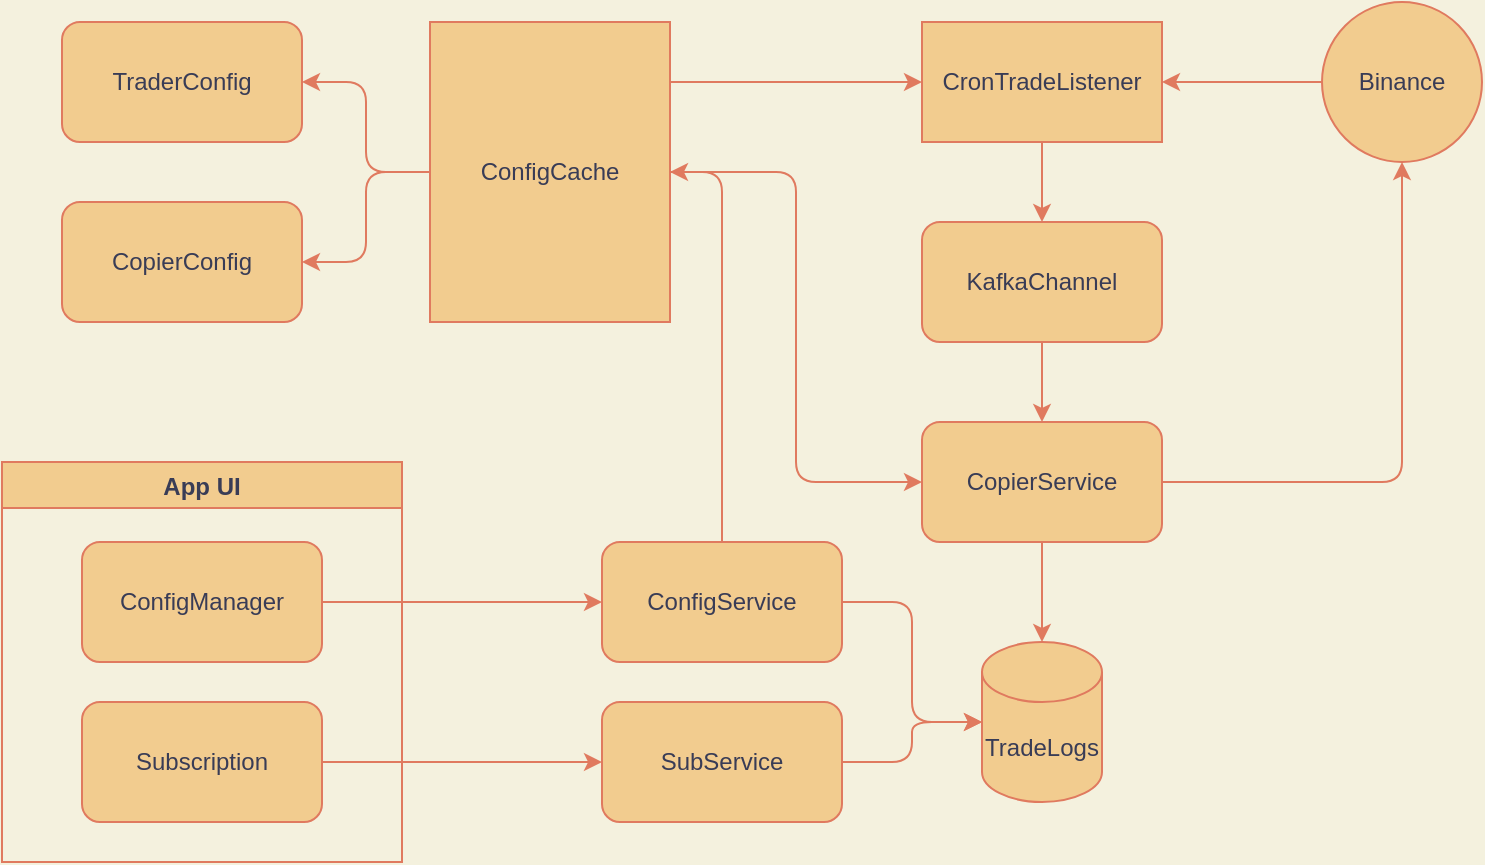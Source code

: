 <mxfile version="20.1.1" type="github">
  <diagram id="_9_iLBfaWsJD9Fi8VVCr" name="Page-1">
    <mxGraphModel dx="840" dy="406" grid="1" gridSize="10" guides="1" tooltips="1" connect="1" arrows="1" fold="1" page="1" pageScale="1" pageWidth="827" pageHeight="1169" background="#F4F1DE" math="0" shadow="0">
      <root>
        <mxCell id="0" />
        <mxCell id="1" parent="0" />
        <mxCell id="LeHQ8lefssX2dGawRqEB-1" value="TraderConfig" style="rounded=1;whiteSpace=wrap;html=1;fillColor=#F2CC8F;strokeColor=#E07A5F;fontColor=#393C56;" vertex="1" parent="1">
          <mxGeometry x="170" y="80" width="120" height="60" as="geometry" />
        </mxCell>
        <mxCell id="LeHQ8lefssX2dGawRqEB-2" value="CopierConfig" style="rounded=1;whiteSpace=wrap;html=1;fillColor=#F2CC8F;strokeColor=#E07A5F;fontColor=#393C56;" vertex="1" parent="1">
          <mxGeometry x="170" y="170" width="120" height="60" as="geometry" />
        </mxCell>
        <mxCell id="LeHQ8lefssX2dGawRqEB-12" style="edgeStyle=orthogonalEdgeStyle;rounded=1;orthogonalLoop=1;jettySize=auto;html=1;entryX=1;entryY=0.5;entryDx=0;entryDy=0;labelBackgroundColor=#F4F1DE;strokeColor=#E07A5F;fontColor=#393C56;" edge="1" parent="1" source="LeHQ8lefssX2dGawRqEB-3" target="LeHQ8lefssX2dGawRqEB-1">
          <mxGeometry relative="1" as="geometry" />
        </mxCell>
        <mxCell id="LeHQ8lefssX2dGawRqEB-13" style="edgeStyle=orthogonalEdgeStyle;rounded=1;orthogonalLoop=1;jettySize=auto;html=1;entryX=1;entryY=0.5;entryDx=0;entryDy=0;labelBackgroundColor=#F4F1DE;strokeColor=#E07A5F;fontColor=#393C56;" edge="1" parent="1" source="LeHQ8lefssX2dGawRqEB-3" target="LeHQ8lefssX2dGawRqEB-2">
          <mxGeometry relative="1" as="geometry" />
        </mxCell>
        <mxCell id="LeHQ8lefssX2dGawRqEB-18" style="edgeStyle=orthogonalEdgeStyle;rounded=1;orthogonalLoop=1;jettySize=auto;html=1;entryX=0;entryY=0.5;entryDx=0;entryDy=0;labelBackgroundColor=#F4F1DE;strokeColor=#E07A5F;fontColor=#393C56;" edge="1" parent="1" source="LeHQ8lefssX2dGawRqEB-3" target="LeHQ8lefssX2dGawRqEB-14">
          <mxGeometry relative="1" as="geometry">
            <Array as="points">
              <mxPoint x="500" y="110" />
              <mxPoint x="500" y="110" />
            </Array>
          </mxGeometry>
        </mxCell>
        <mxCell id="LeHQ8lefssX2dGawRqEB-28" style="edgeStyle=orthogonalEdgeStyle;curved=0;rounded=1;sketch=0;orthogonalLoop=1;jettySize=auto;html=1;entryX=0;entryY=0.5;entryDx=0;entryDy=0;fontColor=#393C56;strokeColor=#E07A5F;fillColor=#F2CC8F;" edge="1" parent="1" source="LeHQ8lefssX2dGawRqEB-3" target="LeHQ8lefssX2dGawRqEB-21">
          <mxGeometry relative="1" as="geometry" />
        </mxCell>
        <mxCell id="LeHQ8lefssX2dGawRqEB-3" value="ConfigCache" style="rounded=0;whiteSpace=wrap;html=1;fillColor=#F2CC8F;strokeColor=#E07A5F;fontColor=#393C56;" vertex="1" parent="1">
          <mxGeometry x="354" y="80" width="120" height="150" as="geometry" />
        </mxCell>
        <mxCell id="LeHQ8lefssX2dGawRqEB-8" style="edgeStyle=orthogonalEdgeStyle;rounded=1;orthogonalLoop=1;jettySize=auto;html=1;entryX=0;entryY=0.5;entryDx=0;entryDy=0;exitX=1;exitY=0.5;exitDx=0;exitDy=0;labelBackgroundColor=#F4F1DE;strokeColor=#E07A5F;fontColor=#393C56;" edge="1" parent="1" source="LeHQ8lefssX2dGawRqEB-5" target="LeHQ8lefssX2dGawRqEB-6">
          <mxGeometry relative="1" as="geometry" />
        </mxCell>
        <mxCell id="LeHQ8lefssX2dGawRqEB-4" value="App UI" style="swimlane;fillColor=#F2CC8F;strokeColor=#E07A5F;fontColor=#393C56;" vertex="1" parent="1">
          <mxGeometry x="140" y="300" width="200" height="200" as="geometry" />
        </mxCell>
        <mxCell id="LeHQ8lefssX2dGawRqEB-5" value="ConfigManager" style="rounded=1;whiteSpace=wrap;html=1;fillColor=#F2CC8F;strokeColor=#E07A5F;fontColor=#393C56;" vertex="1" parent="LeHQ8lefssX2dGawRqEB-4">
          <mxGeometry x="40" y="40" width="120" height="60" as="geometry" />
        </mxCell>
        <mxCell id="LeHQ8lefssX2dGawRqEB-7" value="Subscription" style="rounded=1;whiteSpace=wrap;html=1;fillColor=#F2CC8F;strokeColor=#E07A5F;fontColor=#393C56;" vertex="1" parent="LeHQ8lefssX2dGawRqEB-4">
          <mxGeometry x="40" y="120" width="120" height="60" as="geometry" />
        </mxCell>
        <mxCell id="LeHQ8lefssX2dGawRqEB-11" style="edgeStyle=orthogonalEdgeStyle;rounded=1;orthogonalLoop=1;jettySize=auto;html=1;entryX=1;entryY=0.5;entryDx=0;entryDy=0;labelBackgroundColor=#F4F1DE;strokeColor=#E07A5F;fontColor=#393C56;" edge="1" parent="1" source="LeHQ8lefssX2dGawRqEB-6" target="LeHQ8lefssX2dGawRqEB-3">
          <mxGeometry relative="1" as="geometry" />
        </mxCell>
        <mxCell id="LeHQ8lefssX2dGawRqEB-26" style="edgeStyle=orthogonalEdgeStyle;rounded=1;orthogonalLoop=1;jettySize=auto;html=1;entryX=0;entryY=0.5;entryDx=0;entryDy=0;entryPerimeter=0;labelBackgroundColor=#F4F1DE;strokeColor=#E07A5F;fontColor=#393C56;" edge="1" parent="1" source="LeHQ8lefssX2dGawRqEB-6" target="LeHQ8lefssX2dGawRqEB-24">
          <mxGeometry relative="1" as="geometry" />
        </mxCell>
        <mxCell id="LeHQ8lefssX2dGawRqEB-6" value="ConfigService" style="rounded=1;whiteSpace=wrap;html=1;fillColor=#F2CC8F;strokeColor=#E07A5F;fontColor=#393C56;" vertex="1" parent="1">
          <mxGeometry x="440" y="340" width="120" height="60" as="geometry" />
        </mxCell>
        <mxCell id="LeHQ8lefssX2dGawRqEB-27" style="edgeStyle=orthogonalEdgeStyle;rounded=1;orthogonalLoop=1;jettySize=auto;html=1;entryX=0;entryY=0.5;entryDx=0;entryDy=0;entryPerimeter=0;labelBackgroundColor=#F4F1DE;strokeColor=#E07A5F;fontColor=#393C56;" edge="1" parent="1" source="LeHQ8lefssX2dGawRqEB-9" target="LeHQ8lefssX2dGawRqEB-24">
          <mxGeometry relative="1" as="geometry" />
        </mxCell>
        <mxCell id="LeHQ8lefssX2dGawRqEB-9" value="SubService" style="rounded=1;whiteSpace=wrap;html=1;fillColor=#F2CC8F;strokeColor=#E07A5F;fontColor=#393C56;" vertex="1" parent="1">
          <mxGeometry x="440" y="420" width="120" height="60" as="geometry" />
        </mxCell>
        <mxCell id="LeHQ8lefssX2dGawRqEB-10" style="edgeStyle=orthogonalEdgeStyle;rounded=1;orthogonalLoop=1;jettySize=auto;html=1;entryX=0;entryY=0.5;entryDx=0;entryDy=0;labelBackgroundColor=#F4F1DE;strokeColor=#E07A5F;fontColor=#393C56;" edge="1" parent="1" source="LeHQ8lefssX2dGawRqEB-7" target="LeHQ8lefssX2dGawRqEB-9">
          <mxGeometry relative="1" as="geometry" />
        </mxCell>
        <mxCell id="LeHQ8lefssX2dGawRqEB-20" style="edgeStyle=orthogonalEdgeStyle;rounded=0;orthogonalLoop=1;jettySize=auto;html=1;entryX=0.5;entryY=0;entryDx=0;entryDy=0;labelBackgroundColor=#F4F1DE;strokeColor=#E07A5F;fontColor=#393C56;" edge="1" parent="1" source="LeHQ8lefssX2dGawRqEB-14" target="LeHQ8lefssX2dGawRqEB-19">
          <mxGeometry relative="1" as="geometry" />
        </mxCell>
        <mxCell id="LeHQ8lefssX2dGawRqEB-14" value="CronTradeListener" style="rounded=0;whiteSpace=wrap;html=1;fillColor=#F2CC8F;strokeColor=#E07A5F;fontColor=#393C56;" vertex="1" parent="1">
          <mxGeometry x="600" y="80" width="120" height="60" as="geometry" />
        </mxCell>
        <mxCell id="LeHQ8lefssX2dGawRqEB-16" style="edgeStyle=orthogonalEdgeStyle;rounded=1;orthogonalLoop=1;jettySize=auto;html=1;entryX=1;entryY=0.5;entryDx=0;entryDy=0;labelBackgroundColor=#F4F1DE;strokeColor=#E07A5F;fontColor=#393C56;" edge="1" parent="1" source="LeHQ8lefssX2dGawRqEB-15" target="LeHQ8lefssX2dGawRqEB-14">
          <mxGeometry relative="1" as="geometry" />
        </mxCell>
        <mxCell id="LeHQ8lefssX2dGawRqEB-15" value="Binance" style="ellipse;whiteSpace=wrap;html=1;aspect=fixed;fillColor=#F2CC8F;strokeColor=#E07A5F;fontColor=#393C56;" vertex="1" parent="1">
          <mxGeometry x="800" y="70" width="80" height="80" as="geometry" />
        </mxCell>
        <mxCell id="LeHQ8lefssX2dGawRqEB-22" style="edgeStyle=orthogonalEdgeStyle;rounded=0;orthogonalLoop=1;jettySize=auto;html=1;entryX=0.5;entryY=0;entryDx=0;entryDy=0;labelBackgroundColor=#F4F1DE;strokeColor=#E07A5F;fontColor=#393C56;" edge="1" parent="1" source="LeHQ8lefssX2dGawRqEB-19" target="LeHQ8lefssX2dGawRqEB-21">
          <mxGeometry relative="1" as="geometry" />
        </mxCell>
        <mxCell id="LeHQ8lefssX2dGawRqEB-19" value="KafkaChannel" style="rounded=1;whiteSpace=wrap;html=1;fillColor=#F2CC8F;strokeColor=#E07A5F;fontColor=#393C56;" vertex="1" parent="1">
          <mxGeometry x="600" y="180" width="120" height="60" as="geometry" />
        </mxCell>
        <mxCell id="LeHQ8lefssX2dGawRqEB-23" style="edgeStyle=orthogonalEdgeStyle;rounded=1;orthogonalLoop=1;jettySize=auto;html=1;entryX=0.5;entryY=1;entryDx=0;entryDy=0;labelBackgroundColor=#F4F1DE;strokeColor=#E07A5F;fontColor=#393C56;" edge="1" parent="1" source="LeHQ8lefssX2dGawRqEB-21" target="LeHQ8lefssX2dGawRqEB-15">
          <mxGeometry relative="1" as="geometry" />
        </mxCell>
        <mxCell id="LeHQ8lefssX2dGawRqEB-25" style="edgeStyle=orthogonalEdgeStyle;rounded=0;orthogonalLoop=1;jettySize=auto;html=1;entryX=0.5;entryY=0;entryDx=0;entryDy=0;entryPerimeter=0;labelBackgroundColor=#F4F1DE;strokeColor=#E07A5F;fontColor=#393C56;" edge="1" parent="1" source="LeHQ8lefssX2dGawRqEB-21" target="LeHQ8lefssX2dGawRqEB-24">
          <mxGeometry relative="1" as="geometry" />
        </mxCell>
        <mxCell id="LeHQ8lefssX2dGawRqEB-21" value="CopierService" style="rounded=1;whiteSpace=wrap;html=1;fillColor=#F2CC8F;strokeColor=#E07A5F;fontColor=#393C56;" vertex="1" parent="1">
          <mxGeometry x="600" y="280" width="120" height="60" as="geometry" />
        </mxCell>
        <mxCell id="LeHQ8lefssX2dGawRqEB-24" value="TradeLogs" style="shape=cylinder3;whiteSpace=wrap;html=1;boundedLbl=1;backgroundOutline=1;size=15;fillColor=#F2CC8F;strokeColor=#E07A5F;fontColor=#393C56;" vertex="1" parent="1">
          <mxGeometry x="630" y="390" width="60" height="80" as="geometry" />
        </mxCell>
      </root>
    </mxGraphModel>
  </diagram>
</mxfile>
